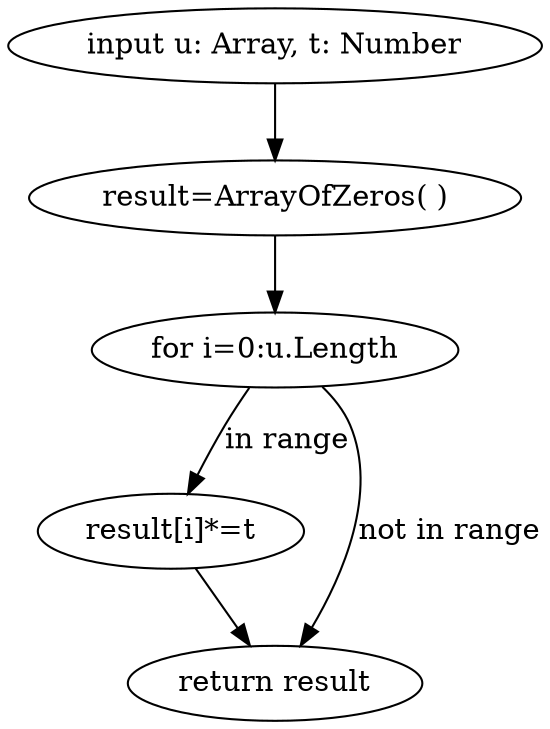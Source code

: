 digraph G {
    INP [label="input u: Array, t: Number"]
    RES [label="result=ArrayOfZeros( )"]
    FOR [label="for i=0:u.Length"]
    ADD [label="result[i]*=t"]
    RET [label="return result"]
    INP -> RES -> FOR 
    FOR -> RET [label="not in range"]
    FOR -> ADD [label="in range"]
    ADD -> RET 
}